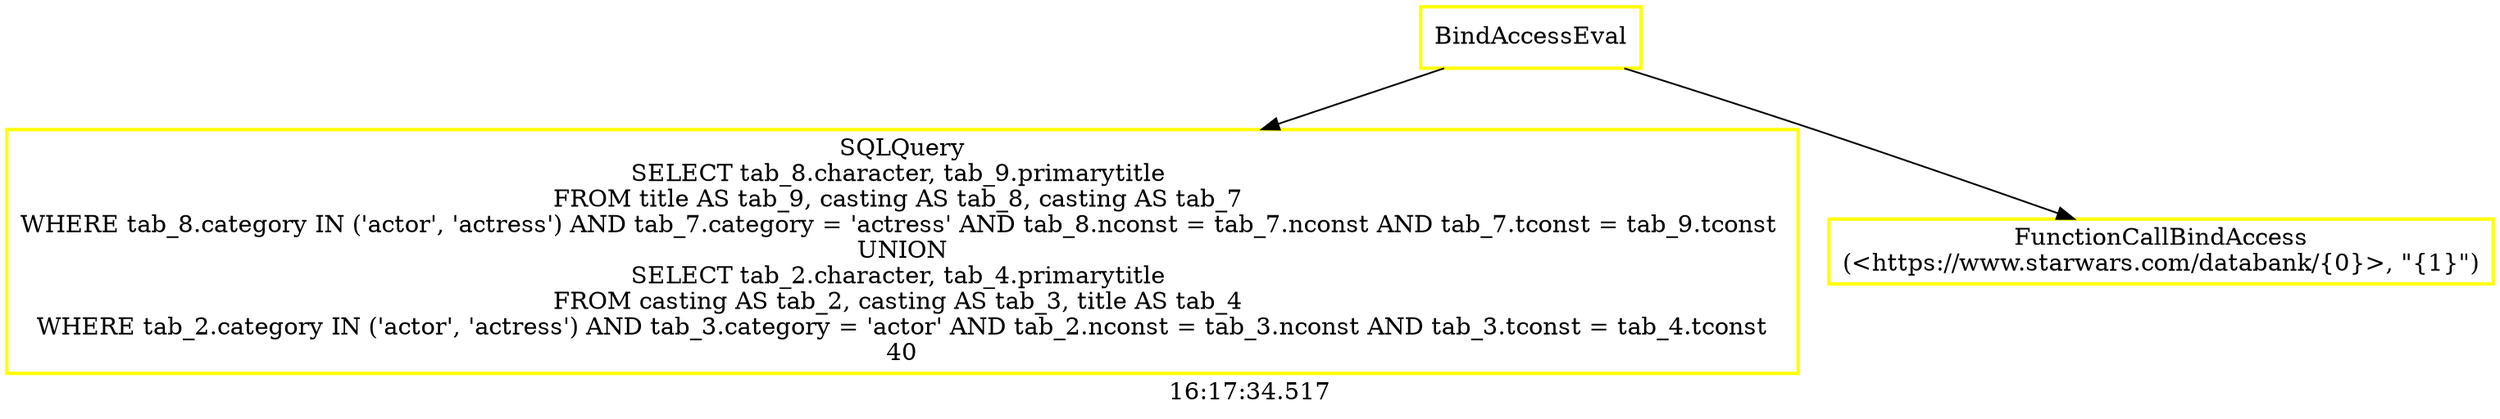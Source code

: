 digraph  g{ graph[label = "16:17:34.517"]
node [shape=rectangle, color=black, fontcolor=black, style=bold] edge [color=black] 0 [label="BindAccessEval", color = yellow] ; 
1 [label="SQLQuery
SELECT tab_8.character, tab_9.primarytitle 
FROM title AS tab_9, casting AS tab_8, casting AS tab_7 
WHERE tab_8.category IN ('actor', 'actress') AND tab_7.category = 'actress' AND tab_8.nconst = tab_7.nconst AND tab_7.tconst = tab_9.tconst 
UNION
SELECT tab_2.character, tab_4.primarytitle 
FROM casting AS tab_2, casting AS tab_3, title AS tab_4 
WHERE tab_2.category IN ('actor', 'actress') AND tab_3.category = 'actor' AND tab_2.nconst = tab_3.nconst AND tab_3.tconst = tab_4.tconst
40", color = yellow] ; 
0 -> 1 ; 
2 [label="FunctionCallBindAccess
(<https://www.starwars.com/databank/{0}>, \"{1}\")", color = yellow] ; 
0 -> 2 ; 
}

